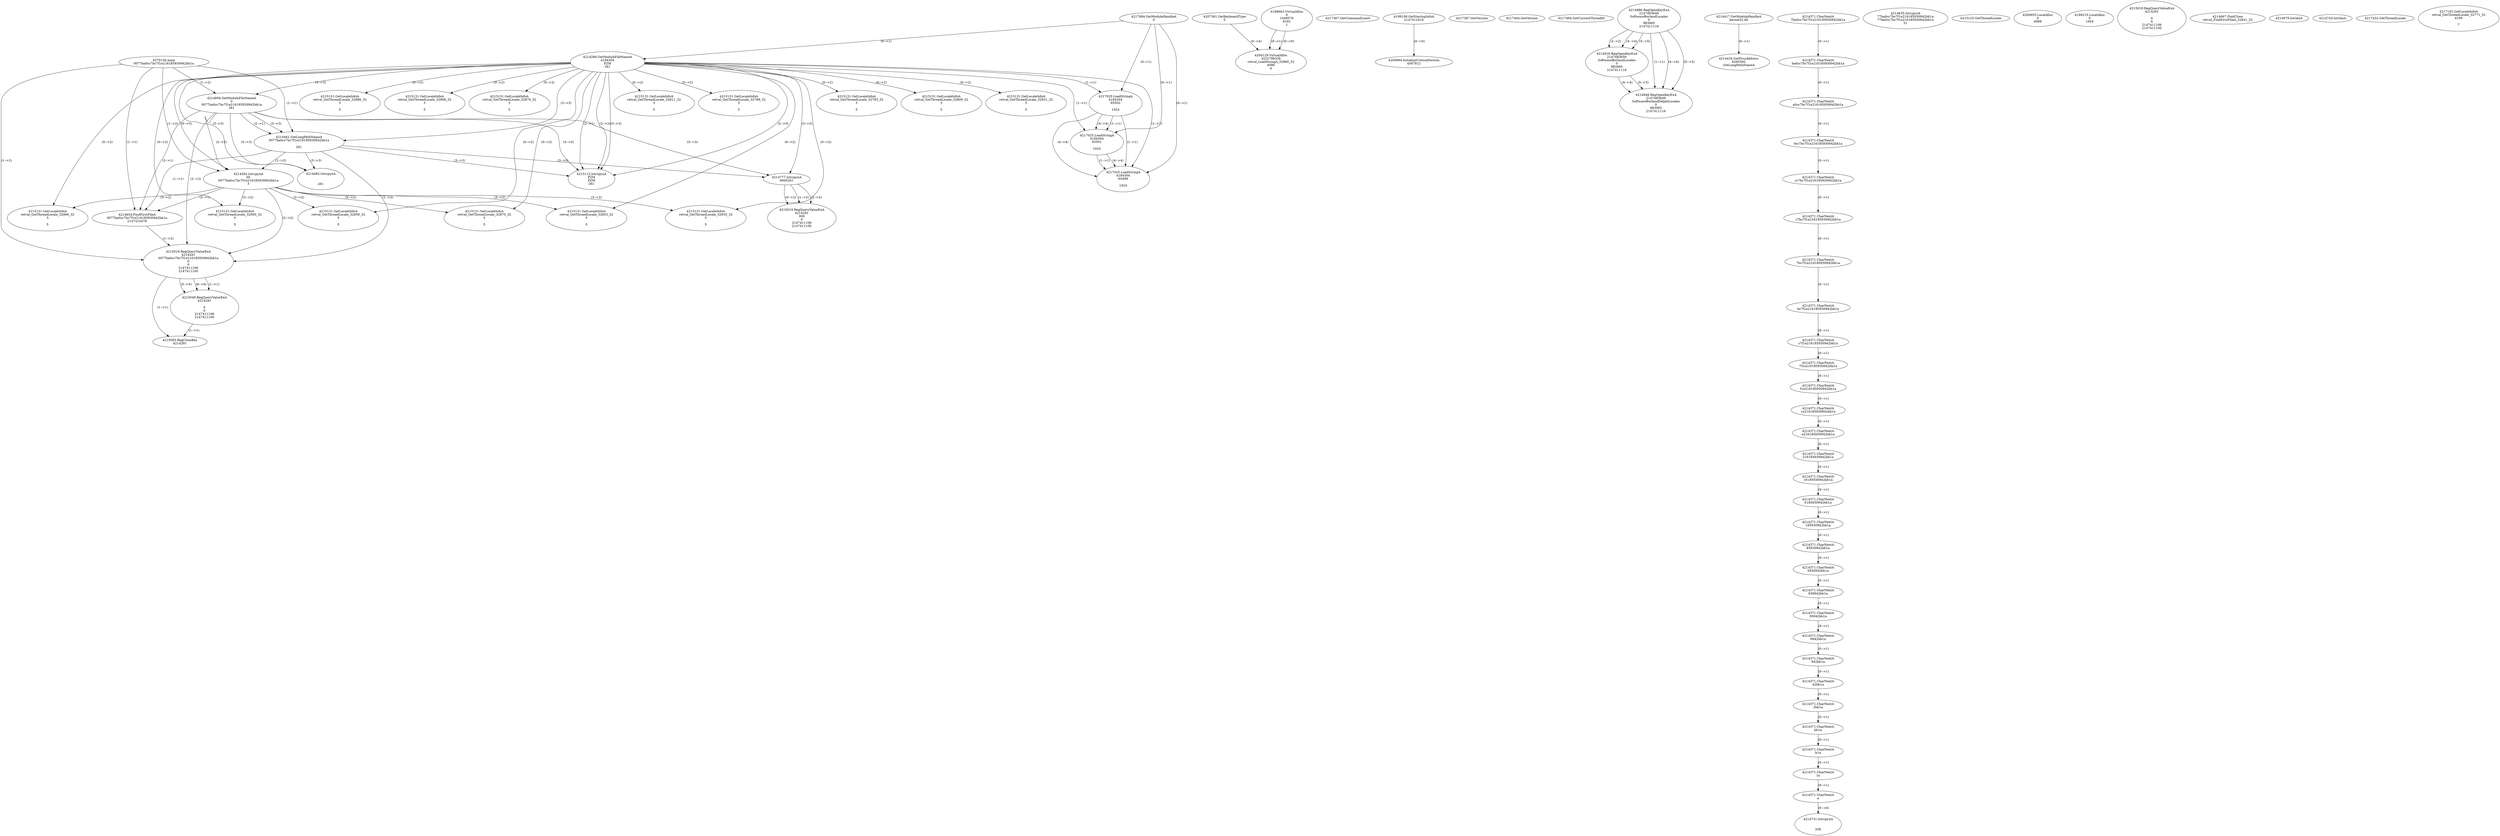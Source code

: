 // Global SCDG with merge call
digraph {
	0 [label="4270136.main
0077ba0cc7bc7f1e216185930942bb1a"]
	1 [label="4217684.GetModuleHandleA
0"]
	2 [label="4207361.GetKeyboardType
0"]
	3 [label="4217367.GetCommandLineA
"]
	4 [label="4199106.GetStartupInfoA
2147412416"]
	5 [label="4217387.GetVersion
"]
	6 [label="4217404.GetVersion
"]
	7 [label="4217464.GetCurrentThreadId
"]
	8 [label="4214286.GetModuleFileNameA
4194304
PZM
261"]
	1 -> 8 [label="(0-->1)"]
	9 [label="4214856.GetModuleFileNameA
0
0077ba0cc7bc7f1e216185930942bb1a
261"]
	0 -> 9 [label="(1-->2)"]
	8 -> 9 [label="(3-->3)"]
	10 [label="4214886.RegOpenKeyExA
2147483649
Software\Borland\Locales
0
983065
2147411116"]
	11 [label="4214916.RegOpenKeyExA
2147483650
Software\Borland\Locales
0
983065
2147411116"]
	10 -> 11 [label="(2-->2)"]
	10 -> 11 [label="(4-->4)"]
	10 -> 11 [label="(5-->5)"]
	12 [label="4214417.GetModuleHandleA
kernel32.dll"]
	13 [label="4214434.GetProcAddress
6295592
GetLongPathNameA"]
	12 -> 13 [label="(0-->1)"]
	14 [label="4214461.GetLongPathNameA
0077ba0cc7bc7f1e216185930942bb1a

261"]
	0 -> 14 [label="(1-->1)"]
	9 -> 14 [label="(2-->1)"]
	8 -> 14 [label="(3-->3)"]
	9 -> 14 [label="(3-->3)"]
	15 [label="4214582.lstrcpynA
00
0077ba0cc7bc7f1e216185930942bb1a
3"]
	0 -> 15 [label="(1-->2)"]
	9 -> 15 [label="(2-->2)"]
	14 -> 15 [label="(1-->2)"]
	8 -> 15 [label="(0-->3)"]
	16 [label="4214371.CharNextA
7ba0cc7bc7f1e216185930942bb1a"]
	17 [label="4214371.CharNextA
ba0cc7bc7f1e216185930942bb1a"]
	16 -> 17 [label="(0-->1)"]
	18 [label="4214371.CharNextA
a0cc7bc7f1e216185930942bb1a"]
	17 -> 18 [label="(0-->1)"]
	19 [label="4214371.CharNextA
0cc7bc7f1e216185930942bb1a"]
	18 -> 19 [label="(0-->1)"]
	20 [label="4214371.CharNextA
cc7bc7f1e216185930942bb1a"]
	19 -> 20 [label="(0-->1)"]
	21 [label="4214371.CharNextA
c7bc7f1e216185930942bb1a"]
	20 -> 21 [label="(0-->1)"]
	22 [label="4214371.CharNextA
7bc7f1e216185930942bb1a"]
	21 -> 22 [label="(0-->1)"]
	23 [label="4214371.CharNextA
bc7f1e216185930942bb1a"]
	22 -> 23 [label="(0-->1)"]
	24 [label="4214371.CharNextA
c7f1e216185930942bb1a"]
	23 -> 24 [label="(0-->1)"]
	25 [label="4214371.CharNextA
7f1e216185930942bb1a"]
	24 -> 25 [label="(0-->1)"]
	26 [label="4214371.CharNextA
f1e216185930942bb1a"]
	25 -> 26 [label="(0-->1)"]
	27 [label="4214371.CharNextA
1e216185930942bb1a"]
	26 -> 27 [label="(0-->1)"]
	28 [label="4214371.CharNextA
e216185930942bb1a"]
	27 -> 28 [label="(0-->1)"]
	29 [label="4214371.CharNextA
216185930942bb1a"]
	28 -> 29 [label="(0-->1)"]
	30 [label="4214371.CharNextA
16185930942bb1a"]
	29 -> 30 [label="(0-->1)"]
	31 [label="4214371.CharNextA
6185930942bb1a"]
	30 -> 31 [label="(0-->1)"]
	32 [label="4214371.CharNextA
185930942bb1a"]
	31 -> 32 [label="(0-->1)"]
	33 [label="4214371.CharNextA
85930942bb1a"]
	32 -> 33 [label="(0-->1)"]
	34 [label="4214371.CharNextA
5930942bb1a"]
	33 -> 34 [label="(0-->1)"]
	35 [label="4214371.CharNextA
930942bb1a"]
	34 -> 35 [label="(0-->1)"]
	36 [label="4214371.CharNextA
30942bb1a"]
	35 -> 36 [label="(0-->1)"]
	37 [label="4214371.CharNextA
0942bb1a"]
	36 -> 37 [label="(0-->1)"]
	38 [label="4214371.CharNextA
942bb1a"]
	37 -> 38 [label="(0-->1)"]
	39 [label="4214371.CharNextA
42bb1a"]
	38 -> 39 [label="(0-->1)"]
	40 [label="4214371.CharNextA
2bb1a"]
	39 -> 40 [label="(0-->1)"]
	41 [label="4214371.CharNextA
bb1a"]
	40 -> 41 [label="(0-->1)"]
	42 [label="4214371.CharNextA
b1a"]
	41 -> 42 [label="(0-->1)"]
	43 [label="4214371.CharNextA
1a"]
	42 -> 43 [label="(0-->1)"]
	44 [label="4214371.CharNextA
a"]
	43 -> 44 [label="(0-->1)"]
	45 [label="4214635.lstrcpynA
77ba0cc7bc7f1e216185930942bb1a
77ba0cc7bc7f1e216185930942bb1a
31"]
	46 [label="4214654.FindFirstFileA
0077ba0cc7bc7f1e216185930942bb1a
2147410478"]
	0 -> 46 [label="(1-->1)"]
	9 -> 46 [label="(2-->1)"]
	14 -> 46 [label="(1-->1)"]
	15 -> 46 [label="(2-->1)"]
	47 [label="4215019.RegQueryValueExA
4214291
0077ba0cc7bc7f1e216185930942bb1a
0
0
2147411106
2147411100"]
	0 -> 47 [label="(1-->2)"]
	9 -> 47 [label="(2-->2)"]
	14 -> 47 [label="(1-->2)"]
	15 -> 47 [label="(2-->2)"]
	46 -> 47 [label="(1-->2)"]
	48 [label="4215049.RegQueryValueExA
4214291

0
0
2147411106
2147411100"]
	47 -> 48 [label="(1-->1)"]
	47 -> 48 [label="(5-->5)"]
	47 -> 48 [label="(6-->6)"]
	49 [label="4215083.RegCloseKey
4214291"]
	47 -> 49 [label="(1-->1)"]
	48 -> 49 [label="(1-->1)"]
	50 [label="4215112.lstrcpynA
PZM
PZM
261"]
	8 -> 50 [label="(2-->1)"]
	8 -> 50 [label="(2-->2)"]
	8 -> 50 [label="(3-->3)"]
	9 -> 50 [label="(3-->3)"]
	14 -> 50 [label="(3-->3)"]
	8 -> 50 [label="(2-->0)"]
	51 [label="4215125.GetThreadLocale
"]
	52 [label="4215131.GetLocaleInfoA
retval_GetThreadLocale_32853_32
3

5"]
	8 -> 52 [label="(0-->2)"]
	15 -> 52 [label="(3-->2)"]
	53 [label="4217025.LoadStringA
4194304
65502

1024"]
	1 -> 53 [label="(0-->1)"]
	8 -> 53 [label="(1-->1)"]
	54 [label="4217025.LoadStringA
4194304
65501

1024"]
	1 -> 54 [label="(0-->1)"]
	8 -> 54 [label="(1-->1)"]
	53 -> 54 [label="(1-->1)"]
	53 -> 54 [label="(4-->4)"]
	55 [label="4215131.GetLocaleInfoA
retval_GetThreadLocale_32935_32
3

5"]
	8 -> 55 [label="(0-->2)"]
	15 -> 55 [label="(3-->2)"]
	56 [label="4200894.InitializeCriticalSection
4367812"]
	4 -> 56 [label="(0-->0)"]
	57 [label="4200955.LocalAlloc
0
4088"]
	58 [label="4199663.VirtualAlloc
0
1048576
8192
1"]
	59 [label="4199215.LocalAlloc
0
1604"]
	60 [label="4200129.VirtualAlloc
3222798336
retval_LoadStringA_32960_32
4096
4"]
	58 -> 60 [label="(0-->1)"]
	2 -> 60 [label="(0-->4)"]
	58 -> 60 [label="(0-->0)"]
	61 [label="4214482.lstrcpynA


261"]
	8 -> 61 [label="(3-->3)"]
	9 -> 61 [label="(3-->3)"]
	14 -> 61 [label="(3-->3)"]
	62 [label="4215019.RegQueryValueExA
4214291

0
0
2147411106
2147411100"]
	63 [label="4215131.GetLocaleInfoA
retval_GetThreadLocale_32811_32
3

5"]
	8 -> 63 [label="(0-->2)"]
	64 [label="4217025.LoadStringA
4194304
65499

1024"]
	1 -> 64 [label="(0-->1)"]
	8 -> 64 [label="(1-->1)"]
	53 -> 64 [label="(1-->1)"]
	54 -> 64 [label="(1-->1)"]
	53 -> 64 [label="(4-->4)"]
	54 -> 64 [label="(4-->4)"]
	65 [label="4214946.RegOpenKeyExA
2147483649
Software\Borland\Delphi\Locales
0
983065
2147411116"]
	10 -> 65 [label="(1-->1)"]
	10 -> 65 [label="(4-->4)"]
	11 -> 65 [label="(4-->4)"]
	10 -> 65 [label="(5-->5)"]
	11 -> 65 [label="(5-->5)"]
	66 [label="4215131.GetLocaleInfoA
retval_GetThreadLocale_32789_32
3

5"]
	8 -> 66 [label="(0-->2)"]
	67 [label="4214667.FindClose
retval_FindFirstFileA_32841_32"]
	68 [label="4214679.lstrlenA
"]
	69 [label="4214731.lstrcpynA


258"]
	44 -> 69 [label="(0-->0)"]
	70 [label="4214743.lstrlenA
"]
	71 [label="4214777.lstrcpynA
00\
00\
261"]
	8 -> 71 [label="(3-->3)"]
	9 -> 71 [label="(3-->3)"]
	14 -> 71 [label="(3-->3)"]
	72 [label="4215019.RegQueryValueExA
4214291
00\
0
0
2147411106
2147411100"]
	71 -> 72 [label="(1-->2)"]
	71 -> 72 [label="(2-->2)"]
	71 -> 72 [label="(0-->2)"]
	73 [label="4215131.GetLocaleInfoA
retval_GetThreadLocale_32870_32
3

5"]
	8 -> 73 [label="(0-->2)"]
	15 -> 73 [label="(3-->2)"]
	74 [label="4215131.GetLocaleInfoA
retval_GetThreadLocale_32783_32
3

5"]
	8 -> 74 [label="(0-->2)"]
	75 [label="4215131.GetLocaleInfoA
retval_GetThreadLocale_32809_32
3

5"]
	8 -> 75 [label="(0-->2)"]
	76 [label="4215131.GetLocaleInfoA
retval_GetThreadLocale_32831_32
3

5"]
	8 -> 76 [label="(0-->2)"]
	77 [label="4215131.GetLocaleInfoA
retval_GetThreadLocale_32886_32
3

5"]
	8 -> 77 [label="(0-->2)"]
	78 [label="4217432.GetThreadLocale
"]
	79 [label="4217102.GetLocaleInfoA
retval_GetThreadLocale_32771_32
4100

7"]
	80 [label="4215131.GetLocaleInfoA
retval_GetThreadLocale_32959_32
3

5"]
	8 -> 80 [label="(0-->2)"]
	15 -> 80 [label="(3-->2)"]
	81 [label="4215131.GetLocaleInfoA
retval_GetThreadLocale_32866_32
3

5"]
	8 -> 81 [label="(0-->2)"]
	15 -> 81 [label="(3-->2)"]
	82 [label="4215131.GetLocaleInfoA
retval_GetThreadLocale_32900_32
3

5"]
	8 -> 82 [label="(0-->2)"]
	15 -> 82 [label="(3-->2)"]
	83 [label="4215131.GetLocaleInfoA
retval_GetThreadLocale_32908_32
3

5"]
	8 -> 83 [label="(0-->2)"]
	84 [label="4215131.GetLocaleInfoA
retval_GetThreadLocale_32879_32
3

5"]
	8 -> 84 [label="(0-->2)"]
}
